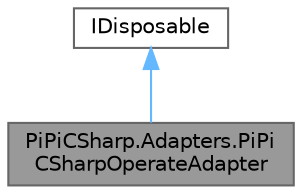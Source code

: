 digraph "PiPiCSharp.Adapters.PiPiCSharpOperateAdapter"
{
 // LATEX_PDF_SIZE
  bgcolor="transparent";
  edge [fontname=Helvetica,fontsize=10,labelfontname=Helvetica,labelfontsize=10];
  node [fontname=Helvetica,fontsize=10,shape=box,height=0.2,width=0.4];
  Node1 [id="Node000001",label="PiPiCSharp.Adapters.PiPi\lCSharpOperateAdapter",height=0.2,width=0.4,color="gray40", fillcolor="grey60", style="filled", fontcolor="black",tooltip="PDF operate adapter."];
  Node2 -> Node1 [id="edge1_Node000001_Node000002",dir="back",color="steelblue1",style="solid",tooltip=" "];
  Node2 [id="Node000002",label="IDisposable",height=0.2,width=0.4,color="gray40", fillcolor="white", style="filled",tooltip=" "];
}
